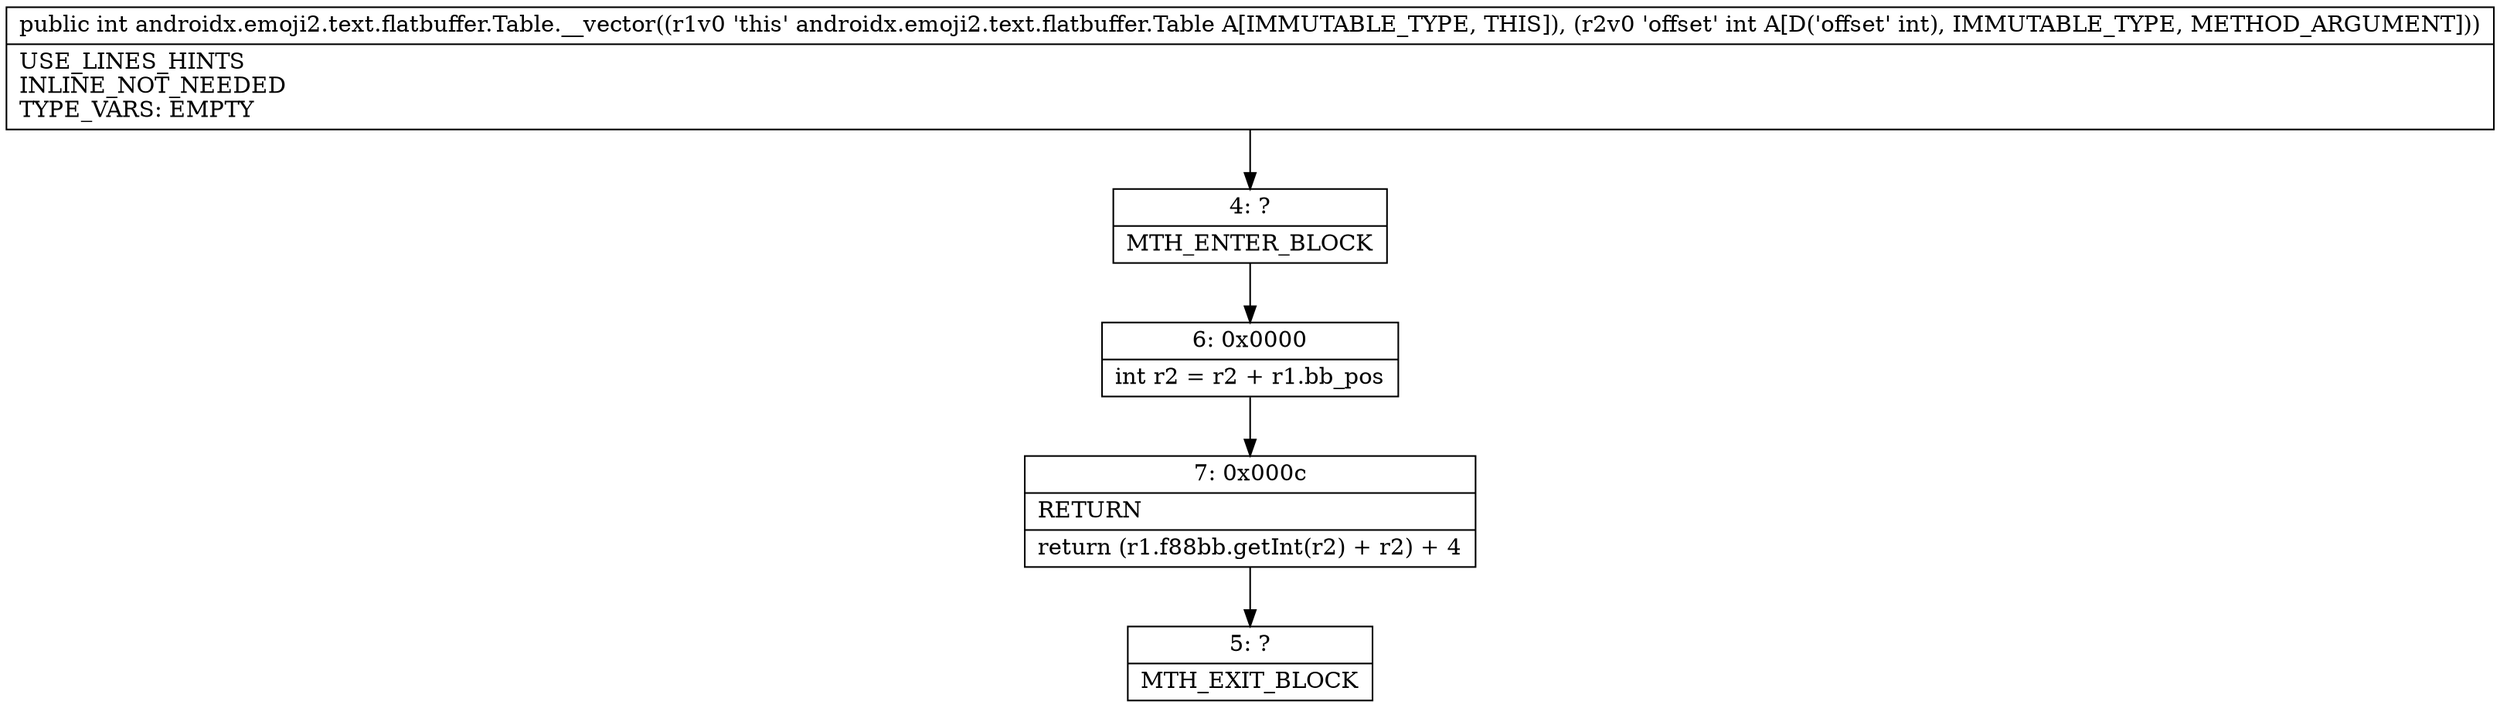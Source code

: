 digraph "CFG forandroidx.emoji2.text.flatbuffer.Table.__vector(I)I" {
Node_4 [shape=record,label="{4\:\ ?|MTH_ENTER_BLOCK\l}"];
Node_6 [shape=record,label="{6\:\ 0x0000|int r2 = r2 + r1.bb_pos\l}"];
Node_7 [shape=record,label="{7\:\ 0x000c|RETURN\l|return (r1.f88bb.getInt(r2) + r2) + 4\l}"];
Node_5 [shape=record,label="{5\:\ ?|MTH_EXIT_BLOCK\l}"];
MethodNode[shape=record,label="{public int androidx.emoji2.text.flatbuffer.Table.__vector((r1v0 'this' androidx.emoji2.text.flatbuffer.Table A[IMMUTABLE_TYPE, THIS]), (r2v0 'offset' int A[D('offset' int), IMMUTABLE_TYPE, METHOD_ARGUMENT]))  | USE_LINES_HINTS\lINLINE_NOT_NEEDED\lTYPE_VARS: EMPTY\l}"];
MethodNode -> Node_4;Node_4 -> Node_6;
Node_6 -> Node_7;
Node_7 -> Node_5;
}

